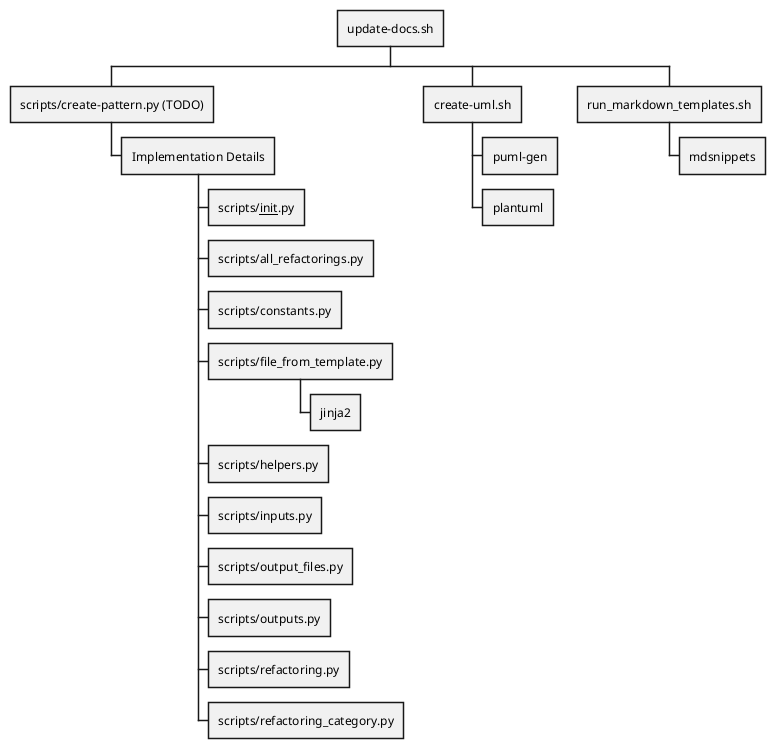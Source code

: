 @startwbs

* update-docs.sh
** scripts/create-pattern.py (TODO)
*** Implementation Details
**** scripts/__init__.py
**** scripts/all_refactorings.py
**** scripts/constants.py
**** scripts/file_from_template.py
***** jinja2
**** scripts/helpers.py
**** scripts/inputs.py
**** scripts/output_files.py
**** scripts/outputs.py
**** scripts/refactoring.py
**** scripts/refactoring_category.py
** create-uml.sh
*** puml-gen
*** plantuml
** run_markdown_templates.sh
*** mdsnippets

@endwbs
